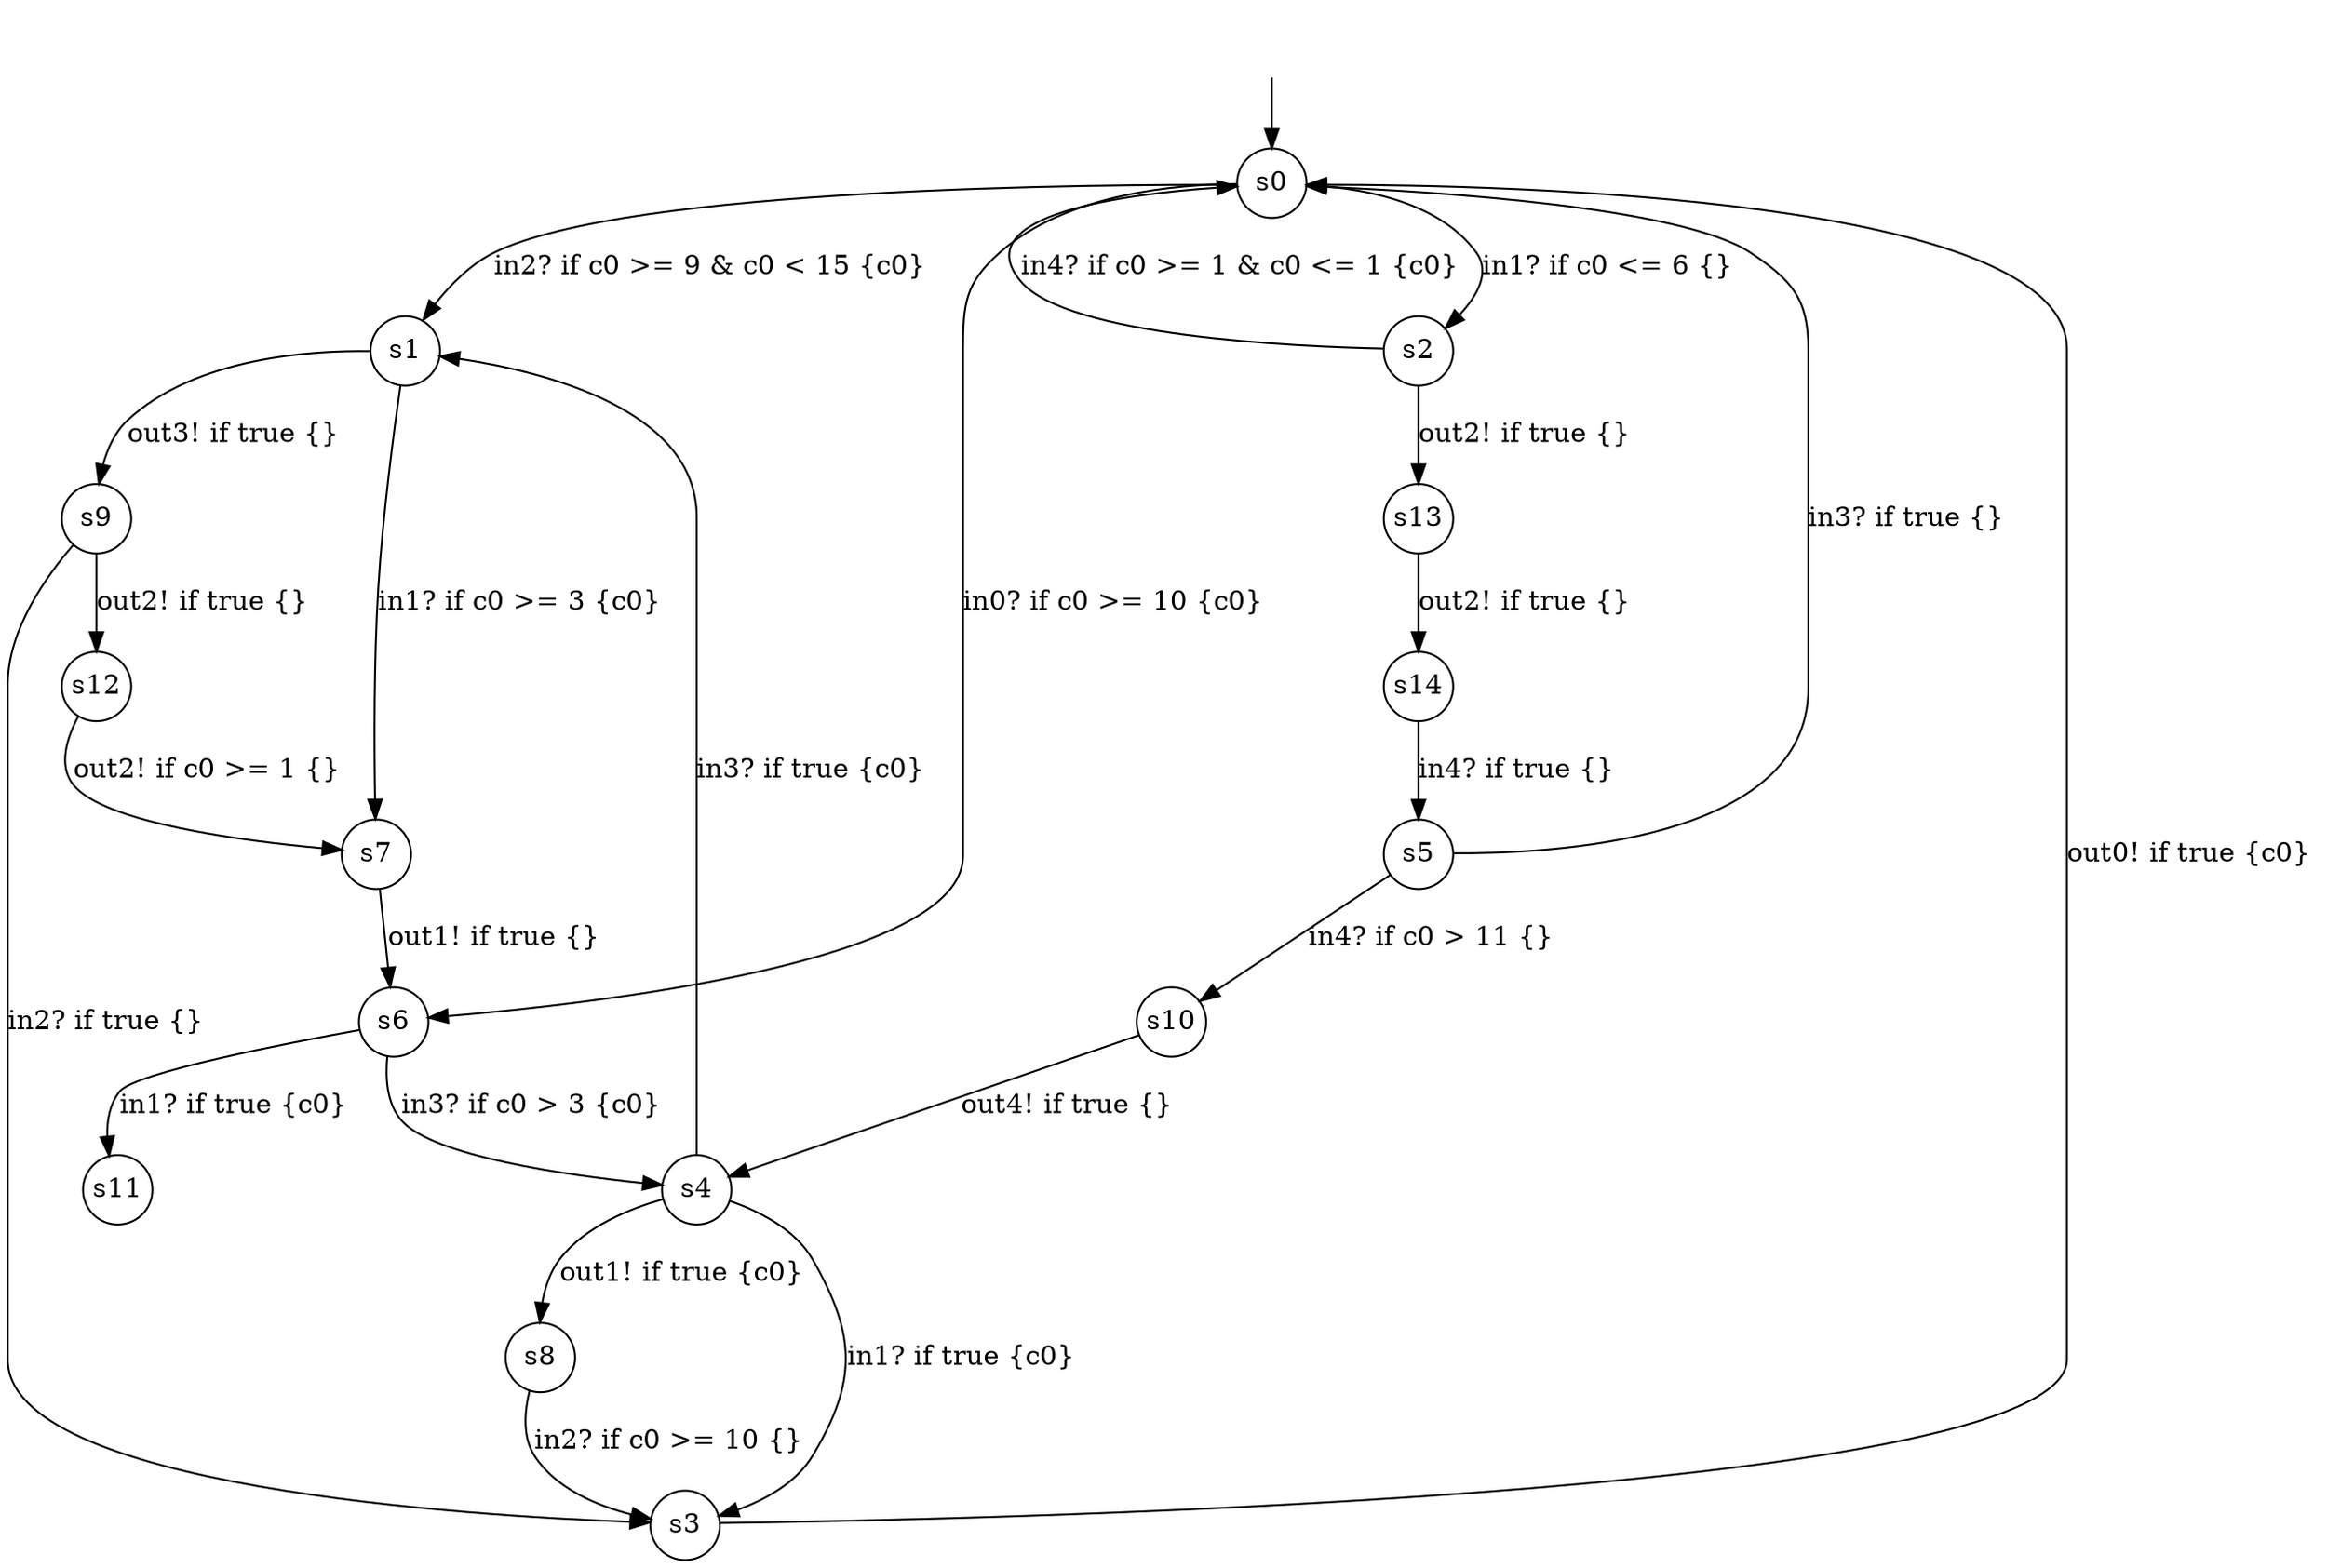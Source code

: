 digraph g {
__start0 [label="" shape="none"];
s0 [shape="circle" margin=0 label="s0"];
s1 [shape="circle" margin=0 label="s1"];
s2 [shape="circle" margin=0 label="s2"];
s3 [shape="circle" margin=0 label="s3"];
s4 [shape="circle" margin=0 label="s4"];
s5 [shape="circle" margin=0 label="s5"];
s6 [shape="circle" margin=0 label="s6"];
s7 [shape="circle" margin=0 label="s7"];
s8 [shape="circle" margin=0 label="s8"];
s9 [shape="circle" margin=0 label="s9"];
s10 [shape="circle" margin=0 label="s10"];
s11 [shape="circle" margin=0 label="s11"];
s12 [shape="circle" margin=0 label="s12"];
s13 [shape="circle" margin=0 label="s13"];
s14 [shape="circle" margin=0 label="s14"];
s0 -> s1 [label="in2? if c0 >= 9 & c0 < 15 {c0} "];
s0 -> s2 [label="in1? if c0 <= 6 {} "];
s0 -> s6 [label="in0? if c0 >= 10 {c0} "];
s1 -> s7 [label="in1? if c0 >= 3 {c0} "];
s1 -> s9 [label="out3! if true {} "];
s2 -> s13 [label="out2! if true {} "];
s2 -> s0 [label="in4? if c0 >= 1 & c0 <= 1 {c0} "];
s3 -> s0 [label="out0! if true {c0} "];
s4 -> s1 [label="in3? if true {c0} "];
s4 -> s3 [label="in1? if true {c0} "];
s4 -> s8 [label="out1! if true {c0} "];
s5 -> s0 [label="in3? if true {} "];
s5 -> s10 [label="in4? if c0 > 11 {} "];
s6 -> s11 [label="in1? if true {c0} "];
s6 -> s4 [label="in3? if c0 > 3 {c0} "];
s7 -> s6 [label="out1! if true {} "];
s8 -> s3 [label="in2? if c0 >= 10 {} "];
s9 -> s3 [label="in2? if true {} "];
s9 -> s12 [label="out2! if true {} "];
s10 -> s4 [label="out4! if true {} "];
s12 -> s7 [label="out2! if c0 >= 1 {} "];
s13 -> s14 [label="out2! if true {} "];
s14 -> s5 [label="in4? if true {} "];
__start0 -> s0;
}
